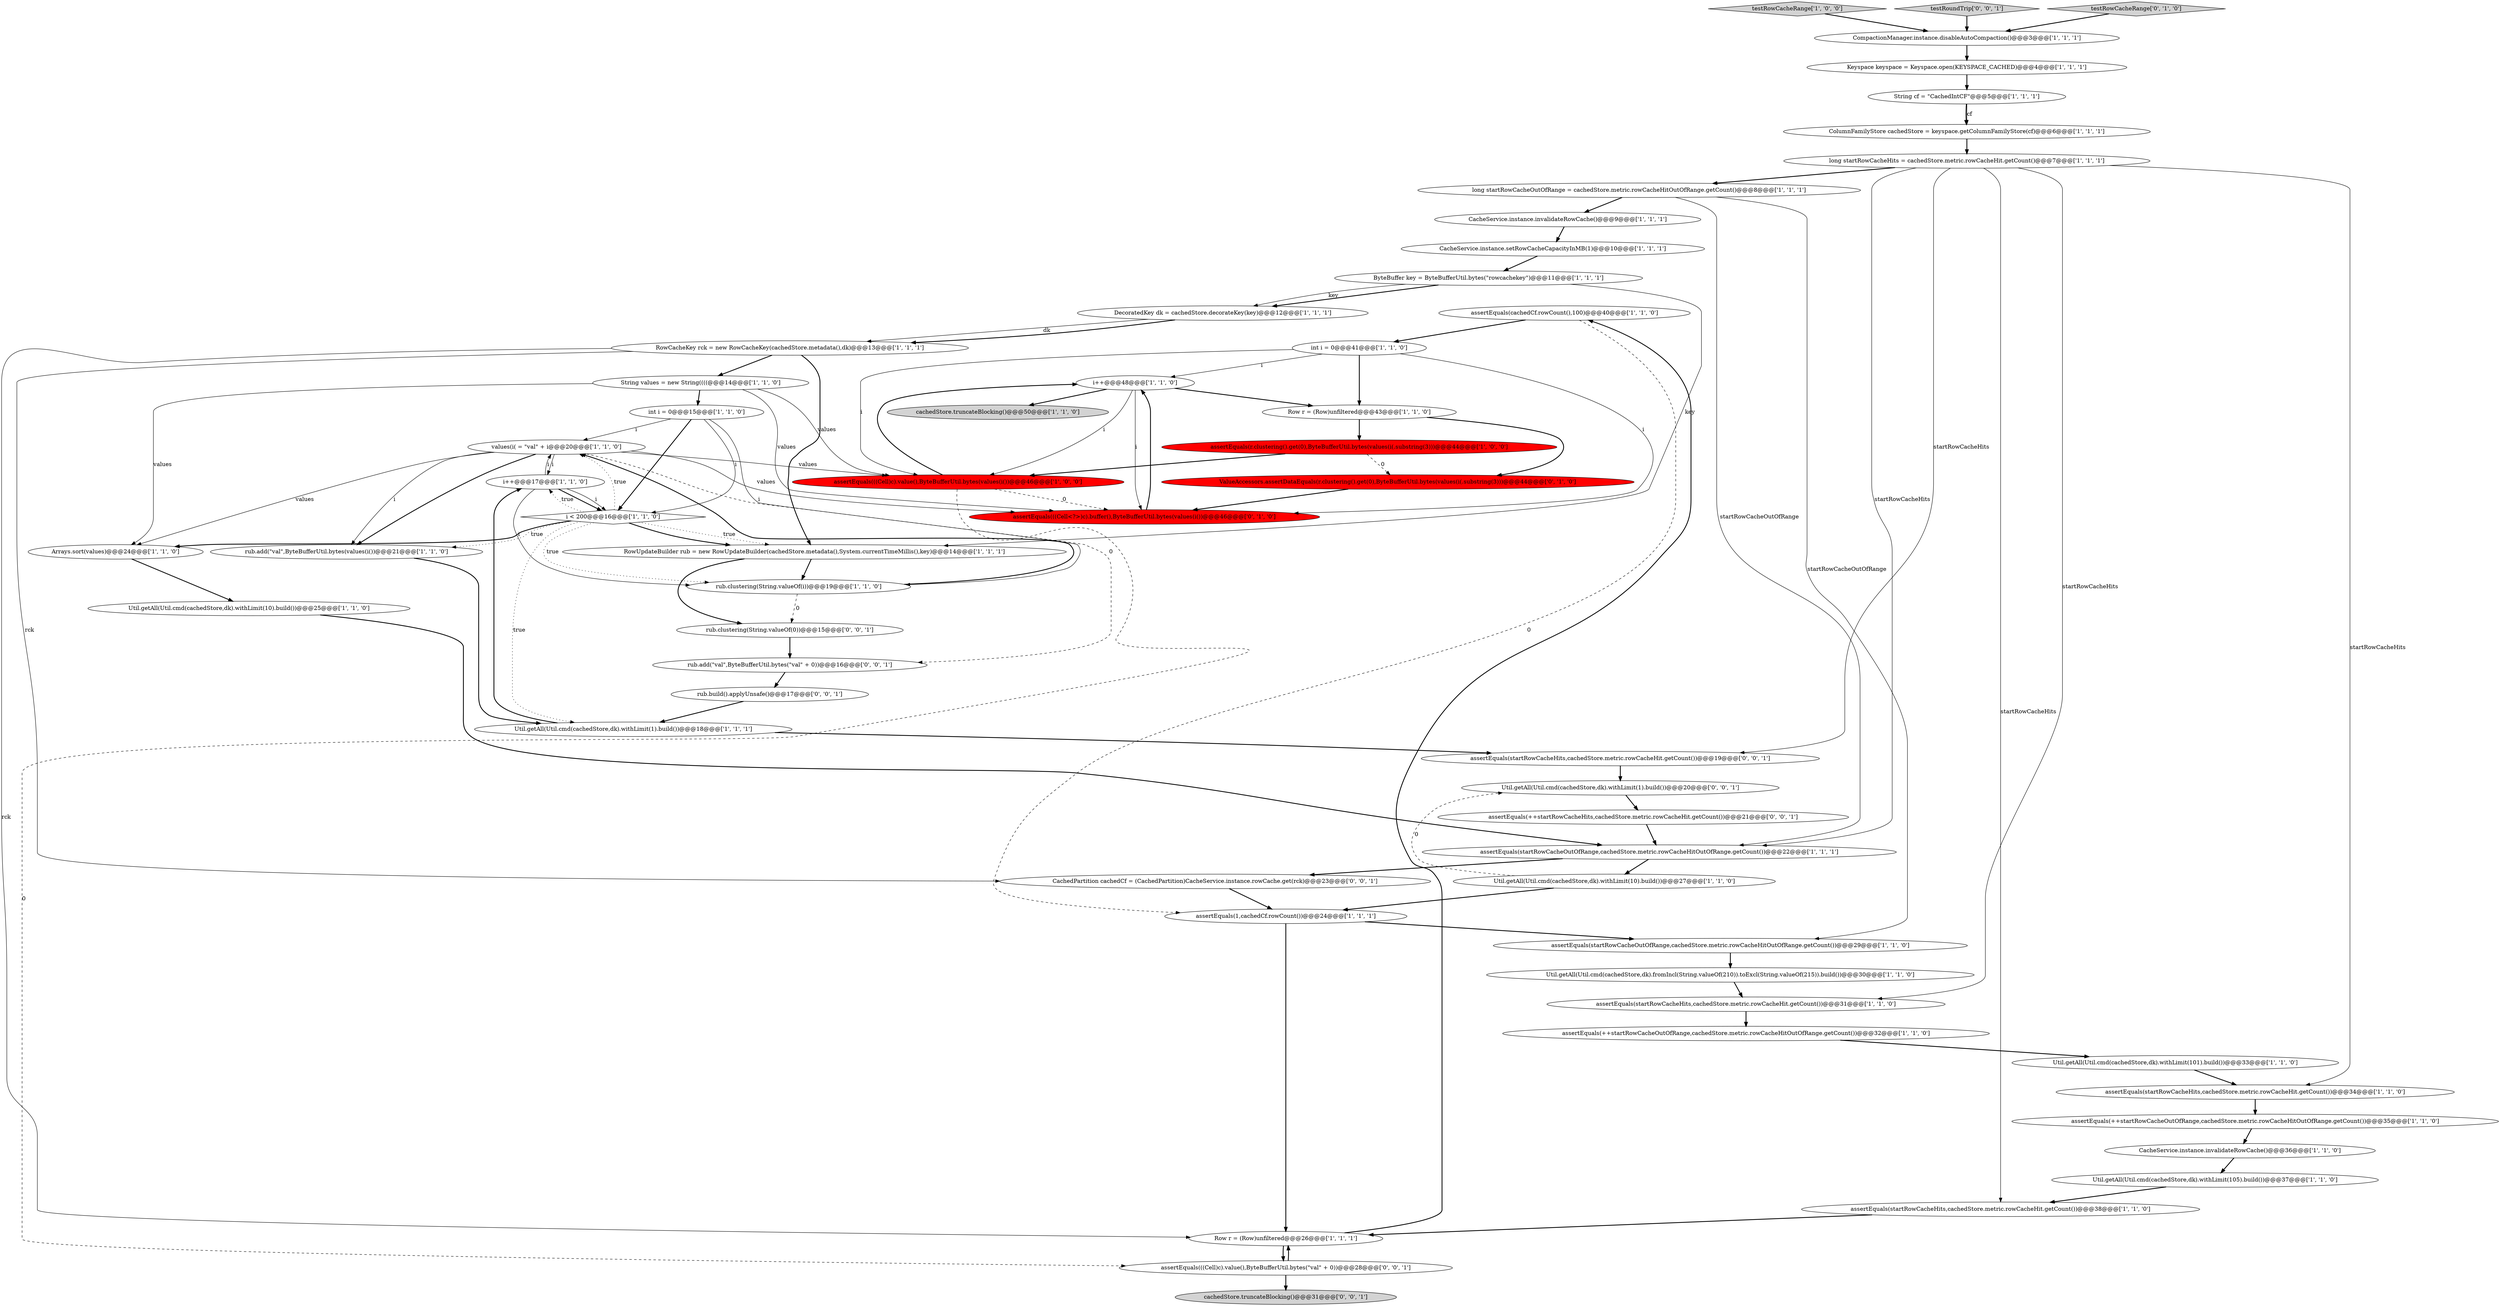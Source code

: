 digraph {
7 [style = filled, label = "assertEquals(cachedCf.rowCount(),100)@@@40@@@['1', '1', '0']", fillcolor = white, shape = ellipse image = "AAA0AAABBB1BBB"];
2 [style = filled, label = "Keyspace keyspace = Keyspace.open(KEYSPACE_CACHED)@@@4@@@['1', '1', '1']", fillcolor = white, shape = ellipse image = "AAA0AAABBB1BBB"];
11 [style = filled, label = "CacheService.instance.invalidateRowCache()@@@9@@@['1', '1', '1']", fillcolor = white, shape = ellipse image = "AAA0AAABBB1BBB"];
17 [style = filled, label = "i++@@@17@@@['1', '1', '0']", fillcolor = white, shape = ellipse image = "AAA0AAABBB1BBB"];
36 [style = filled, label = "assertEquals(startRowCacheHits,cachedStore.metric.rowCacheHit.getCount())@@@31@@@['1', '1', '0']", fillcolor = white, shape = ellipse image = "AAA0AAABBB1BBB"];
30 [style = filled, label = "rub.add(\"val\",ByteBufferUtil.bytes(values(i())@@@21@@@['1', '1', '0']", fillcolor = white, shape = ellipse image = "AAA0AAABBB1BBB"];
29 [style = filled, label = "assertEquals(r.clustering().get(0),ByteBufferUtil.bytes(values(i(.substring(3)))@@@44@@@['1', '0', '0']", fillcolor = red, shape = ellipse image = "AAA1AAABBB1BBB"];
56 [style = filled, label = "Util.getAll(Util.cmd(cachedStore,dk).withLimit(1).build())@@@20@@@['0', '0', '1']", fillcolor = white, shape = ellipse image = "AAA0AAABBB3BBB"];
27 [style = filled, label = "RowUpdateBuilder rub = new RowUpdateBuilder(cachedStore.metadata(),System.currentTimeMillis(),key)@@@14@@@['1', '1', '1']", fillcolor = white, shape = ellipse image = "AAA0AAABBB1BBB"];
41 [style = filled, label = "assertEquals(startRowCacheOutOfRange,cachedStore.metric.rowCacheHitOutOfRange.getCount())@@@29@@@['1', '1', '0']", fillcolor = white, shape = ellipse image = "AAA0AAABBB1BBB"];
9 [style = filled, label = "assertEquals(startRowCacheHits,cachedStore.metric.rowCacheHit.getCount())@@@38@@@['1', '1', '0']", fillcolor = white, shape = ellipse image = "AAA0AAABBB1BBB"];
28 [style = filled, label = "ColumnFamilyStore cachedStore = keyspace.getColumnFamilyStore(cf)@@@6@@@['1', '1', '1']", fillcolor = white, shape = ellipse image = "AAA0AAABBB1BBB"];
32 [style = filled, label = "assertEquals(++startRowCacheOutOfRange,cachedStore.metric.rowCacheHitOutOfRange.getCount())@@@35@@@['1', '1', '0']", fillcolor = white, shape = ellipse image = "AAA0AAABBB1BBB"];
8 [style = filled, label = "String values = new String((((@@@14@@@['1', '1', '0']", fillcolor = white, shape = ellipse image = "AAA0AAABBB1BBB"];
54 [style = filled, label = "CachedPartition cachedCf = (CachedPartition)CacheService.instance.rowCache.get(rck)@@@23@@@['0', '0', '1']", fillcolor = white, shape = ellipse image = "AAA0AAABBB3BBB"];
21 [style = filled, label = "CacheService.instance.setRowCacheCapacityInMB(1)@@@10@@@['1', '1', '1']", fillcolor = white, shape = ellipse image = "AAA0AAABBB1BBB"];
39 [style = filled, label = "assertEquals(startRowCacheHits,cachedStore.metric.rowCacheHit.getCount())@@@34@@@['1', '1', '0']", fillcolor = white, shape = ellipse image = "AAA0AAABBB1BBB"];
49 [style = filled, label = "assertEquals(++startRowCacheHits,cachedStore.metric.rowCacheHit.getCount())@@@21@@@['0', '0', '1']", fillcolor = white, shape = ellipse image = "AAA0AAABBB3BBB"];
22 [style = filled, label = "testRowCacheRange['1', '0', '0']", fillcolor = lightgray, shape = diamond image = "AAA0AAABBB1BBB"];
33 [style = filled, label = "long startRowCacheHits = cachedStore.metric.rowCacheHit.getCount()@@@7@@@['1', '1', '1']", fillcolor = white, shape = ellipse image = "AAA0AAABBB1BBB"];
19 [style = filled, label = "Util.getAll(Util.cmd(cachedStore,dk).withLimit(10).build())@@@25@@@['1', '1', '0']", fillcolor = white, shape = ellipse image = "AAA0AAABBB1BBB"];
48 [style = filled, label = "rub.build().applyUnsafe()@@@17@@@['0', '0', '1']", fillcolor = white, shape = ellipse image = "AAA0AAABBB3BBB"];
55 [style = filled, label = "testRoundTrip['0', '0', '1']", fillcolor = lightgray, shape = diamond image = "AAA0AAABBB3BBB"];
20 [style = filled, label = "long startRowCacheOutOfRange = cachedStore.metric.rowCacheHitOutOfRange.getCount()@@@8@@@['1', '1', '1']", fillcolor = white, shape = ellipse image = "AAA0AAABBB1BBB"];
25 [style = filled, label = "ByteBuffer key = ByteBufferUtil.bytes(\"rowcachekey\")@@@11@@@['1', '1', '1']", fillcolor = white, shape = ellipse image = "AAA0AAABBB1BBB"];
45 [style = filled, label = "testRowCacheRange['0', '1', '0']", fillcolor = lightgray, shape = diamond image = "AAA0AAABBB2BBB"];
0 [style = filled, label = "CompactionManager.instance.disableAutoCompaction()@@@3@@@['1', '1', '1']", fillcolor = white, shape = ellipse image = "AAA0AAABBB1BBB"];
53 [style = filled, label = "cachedStore.truncateBlocking()@@@31@@@['0', '0', '1']", fillcolor = lightgray, shape = ellipse image = "AAA0AAABBB3BBB"];
52 [style = filled, label = "rub.clustering(String.valueOf(0))@@@15@@@['0', '0', '1']", fillcolor = white, shape = ellipse image = "AAA0AAABBB3BBB"];
10 [style = filled, label = "DecoratedKey dk = cachedStore.decorateKey(key)@@@12@@@['1', '1', '1']", fillcolor = white, shape = ellipse image = "AAA0AAABBB1BBB"];
12 [style = filled, label = "i++@@@48@@@['1', '1', '0']", fillcolor = white, shape = ellipse image = "AAA0AAABBB1BBB"];
1 [style = filled, label = "assertEquals(startRowCacheOutOfRange,cachedStore.metric.rowCacheHitOutOfRange.getCount())@@@22@@@['1', '1', '1']", fillcolor = white, shape = ellipse image = "AAA0AAABBB1BBB"];
23 [style = filled, label = "Util.getAll(Util.cmd(cachedStore,dk).withLimit(10).build())@@@27@@@['1', '1', '0']", fillcolor = white, shape = ellipse image = "AAA0AAABBB1BBB"];
26 [style = filled, label = "RowCacheKey rck = new RowCacheKey(cachedStore.metadata(),dk)@@@13@@@['1', '1', '1']", fillcolor = white, shape = ellipse image = "AAA0AAABBB1BBB"];
35 [style = filled, label = "values(i( = \"val\" + i@@@20@@@['1', '1', '0']", fillcolor = white, shape = ellipse image = "AAA0AAABBB1BBB"];
50 [style = filled, label = "assertEquals(((Cell)c).value(),ByteBufferUtil.bytes(\"val\" + 0))@@@28@@@['0', '0', '1']", fillcolor = white, shape = ellipse image = "AAA0AAABBB3BBB"];
51 [style = filled, label = "assertEquals(startRowCacheHits,cachedStore.metric.rowCacheHit.getCount())@@@19@@@['0', '0', '1']", fillcolor = white, shape = ellipse image = "AAA0AAABBB3BBB"];
5 [style = filled, label = "assertEquals(1,cachedCf.rowCount())@@@24@@@['1', '1', '1']", fillcolor = white, shape = ellipse image = "AAA0AAABBB1BBB"];
15 [style = filled, label = "int i = 0@@@15@@@['1', '1', '0']", fillcolor = white, shape = ellipse image = "AAA0AAABBB1BBB"];
38 [style = filled, label = "Util.getAll(Util.cmd(cachedStore,dk).fromIncl(String.valueOf(210)).toExcl(String.valueOf(215)).build())@@@30@@@['1', '1', '0']", fillcolor = white, shape = ellipse image = "AAA0AAABBB1BBB"];
14 [style = filled, label = "String cf = \"CachedIntCF\"@@@5@@@['1', '1', '1']", fillcolor = white, shape = ellipse image = "AAA0AAABBB1BBB"];
42 [style = filled, label = "CacheService.instance.invalidateRowCache()@@@36@@@['1', '1', '0']", fillcolor = white, shape = ellipse image = "AAA0AAABBB1BBB"];
47 [style = filled, label = "rub.add(\"val\",ByteBufferUtil.bytes(\"val\" + 0))@@@16@@@['0', '0', '1']", fillcolor = white, shape = ellipse image = "AAA0AAABBB3BBB"];
6 [style = filled, label = "cachedStore.truncateBlocking()@@@50@@@['1', '1', '0']", fillcolor = lightgray, shape = ellipse image = "AAA0AAABBB1BBB"];
24 [style = filled, label = "Arrays.sort(values)@@@24@@@['1', '1', '0']", fillcolor = white, shape = ellipse image = "AAA0AAABBB1BBB"];
4 [style = filled, label = "rub.clustering(String.valueOf(i))@@@19@@@['1', '1', '0']", fillcolor = white, shape = ellipse image = "AAA0AAABBB1BBB"];
44 [style = filled, label = "assertEquals(((Cell<?>)c).buffer(),ByteBufferUtil.bytes(values(i())@@@46@@@['0', '1', '0']", fillcolor = red, shape = ellipse image = "AAA1AAABBB2BBB"];
40 [style = filled, label = "assertEquals(((Cell)c).value(),ByteBufferUtil.bytes(values(i())@@@46@@@['1', '0', '0']", fillcolor = red, shape = ellipse image = "AAA1AAABBB1BBB"];
37 [style = filled, label = "i < 200@@@16@@@['1', '1', '0']", fillcolor = white, shape = diamond image = "AAA0AAABBB1BBB"];
16 [style = filled, label = "int i = 0@@@41@@@['1', '1', '0']", fillcolor = white, shape = ellipse image = "AAA0AAABBB1BBB"];
18 [style = filled, label = "assertEquals(++startRowCacheOutOfRange,cachedStore.metric.rowCacheHitOutOfRange.getCount())@@@32@@@['1', '1', '0']", fillcolor = white, shape = ellipse image = "AAA0AAABBB1BBB"];
34 [style = filled, label = "Row r = (Row)unfiltered@@@26@@@['1', '1', '1']", fillcolor = white, shape = ellipse image = "AAA0AAABBB1BBB"];
31 [style = filled, label = "Util.getAll(Util.cmd(cachedStore,dk).withLimit(1).build())@@@18@@@['1', '1', '1']", fillcolor = white, shape = ellipse image = "AAA0AAABBB1BBB"];
46 [style = filled, label = "ValueAccessors.assertDataEquals(r.clustering().get(0),ByteBufferUtil.bytes(values(i(.substring(3)))@@@44@@@['0', '1', '0']", fillcolor = red, shape = ellipse image = "AAA1AAABBB2BBB"];
3 [style = filled, label = "Util.getAll(Util.cmd(cachedStore,dk).withLimit(101).build())@@@33@@@['1', '1', '0']", fillcolor = white, shape = ellipse image = "AAA0AAABBB1BBB"];
13 [style = filled, label = "Util.getAll(Util.cmd(cachedStore,dk).withLimit(105).build())@@@37@@@['1', '1', '0']", fillcolor = white, shape = ellipse image = "AAA0AAABBB1BBB"];
43 [style = filled, label = "Row r = (Row)unfiltered@@@43@@@['1', '1', '0']", fillcolor = white, shape = ellipse image = "AAA0AAABBB1BBB"];
18->3 [style = bold, label=""];
37->27 [style = bold, label=""];
29->46 [style = dashed, label="0"];
15->4 [style = solid, label="i"];
14->28 [style = bold, label=""];
17->35 [style = solid, label="i"];
34->50 [style = bold, label=""];
1->23 [style = bold, label=""];
5->34 [style = bold, label=""];
37->31 [style = dotted, label="true"];
19->1 [style = bold, label=""];
12->40 [style = solid, label="i"];
52->47 [style = bold, label=""];
35->44 [style = solid, label="values"];
20->41 [style = solid, label="startRowCacheOutOfRange"];
22->0 [style = bold, label=""];
26->54 [style = solid, label="rck"];
2->14 [style = bold, label=""];
36->18 [style = bold, label=""];
7->16 [style = bold, label=""];
45->0 [style = bold, label=""];
35->24 [style = solid, label="values"];
16->40 [style = solid, label="i"];
16->43 [style = bold, label=""];
3->39 [style = bold, label=""];
43->29 [style = bold, label=""];
25->10 [style = bold, label=""];
40->44 [style = dashed, label="0"];
54->5 [style = bold, label=""];
35->30 [style = solid, label="i"];
24->19 [style = bold, label=""];
47->48 [style = bold, label=""];
10->26 [style = bold, label=""];
21->25 [style = bold, label=""];
17->37 [style = bold, label=""];
44->12 [style = bold, label=""];
43->46 [style = bold, label=""];
7->5 [style = dashed, label="0"];
26->27 [style = bold, label=""];
33->36 [style = solid, label="startRowCacheHits"];
37->4 [style = dotted, label="true"];
31->51 [style = bold, label=""];
49->1 [style = bold, label=""];
16->44 [style = solid, label="i"];
29->40 [style = bold, label=""];
41->38 [style = bold, label=""];
4->52 [style = dashed, label="0"];
33->9 [style = solid, label="startRowCacheHits"];
32->42 [style = bold, label=""];
15->37 [style = solid, label="i"];
20->1 [style = solid, label="startRowCacheOutOfRange"];
33->1 [style = solid, label="startRowCacheHits"];
50->34 [style = bold, label=""];
46->44 [style = bold, label=""];
8->44 [style = solid, label="values"];
25->10 [style = solid, label="key"];
33->51 [style = solid, label="startRowCacheHits"];
37->24 [style = bold, label=""];
8->15 [style = bold, label=""];
23->5 [style = bold, label=""];
17->37 [style = solid, label="i"];
11->21 [style = bold, label=""];
23->56 [style = dashed, label="0"];
26->8 [style = bold, label=""];
12->44 [style = solid, label="i"];
8->24 [style = solid, label="values"];
15->35 [style = solid, label="i"];
27->52 [style = bold, label=""];
48->31 [style = bold, label=""];
37->35 [style = dotted, label="true"];
40->12 [style = bold, label=""];
30->31 [style = bold, label=""];
39->32 [style = bold, label=""];
1->54 [style = bold, label=""];
14->28 [style = solid, label="cf"];
13->9 [style = bold, label=""];
31->17 [style = bold, label=""];
12->43 [style = bold, label=""];
37->27 [style = dotted, label="true"];
15->37 [style = bold, label=""];
35->30 [style = bold, label=""];
20->11 [style = bold, label=""];
4->35 [style = bold, label=""];
42->13 [style = bold, label=""];
25->27 [style = solid, label="key"];
56->49 [style = bold, label=""];
33->20 [style = bold, label=""];
17->4 [style = solid, label="i"];
35->40 [style = solid, label="values"];
40->50 [style = dashed, label="0"];
35->47 [style = dashed, label="0"];
0->2 [style = bold, label=""];
34->7 [style = bold, label=""];
51->56 [style = bold, label=""];
38->36 [style = bold, label=""];
8->40 [style = solid, label="values"];
55->0 [style = bold, label=""];
12->6 [style = bold, label=""];
37->30 [style = dotted, label="true"];
37->17 [style = dotted, label="true"];
27->4 [style = bold, label=""];
35->17 [style = solid, label="i"];
5->41 [style = bold, label=""];
26->34 [style = solid, label="rck"];
28->33 [style = bold, label=""];
16->12 [style = solid, label="i"];
10->26 [style = solid, label="dk"];
33->39 [style = solid, label="startRowCacheHits"];
50->53 [style = bold, label=""];
9->34 [style = bold, label=""];
}
